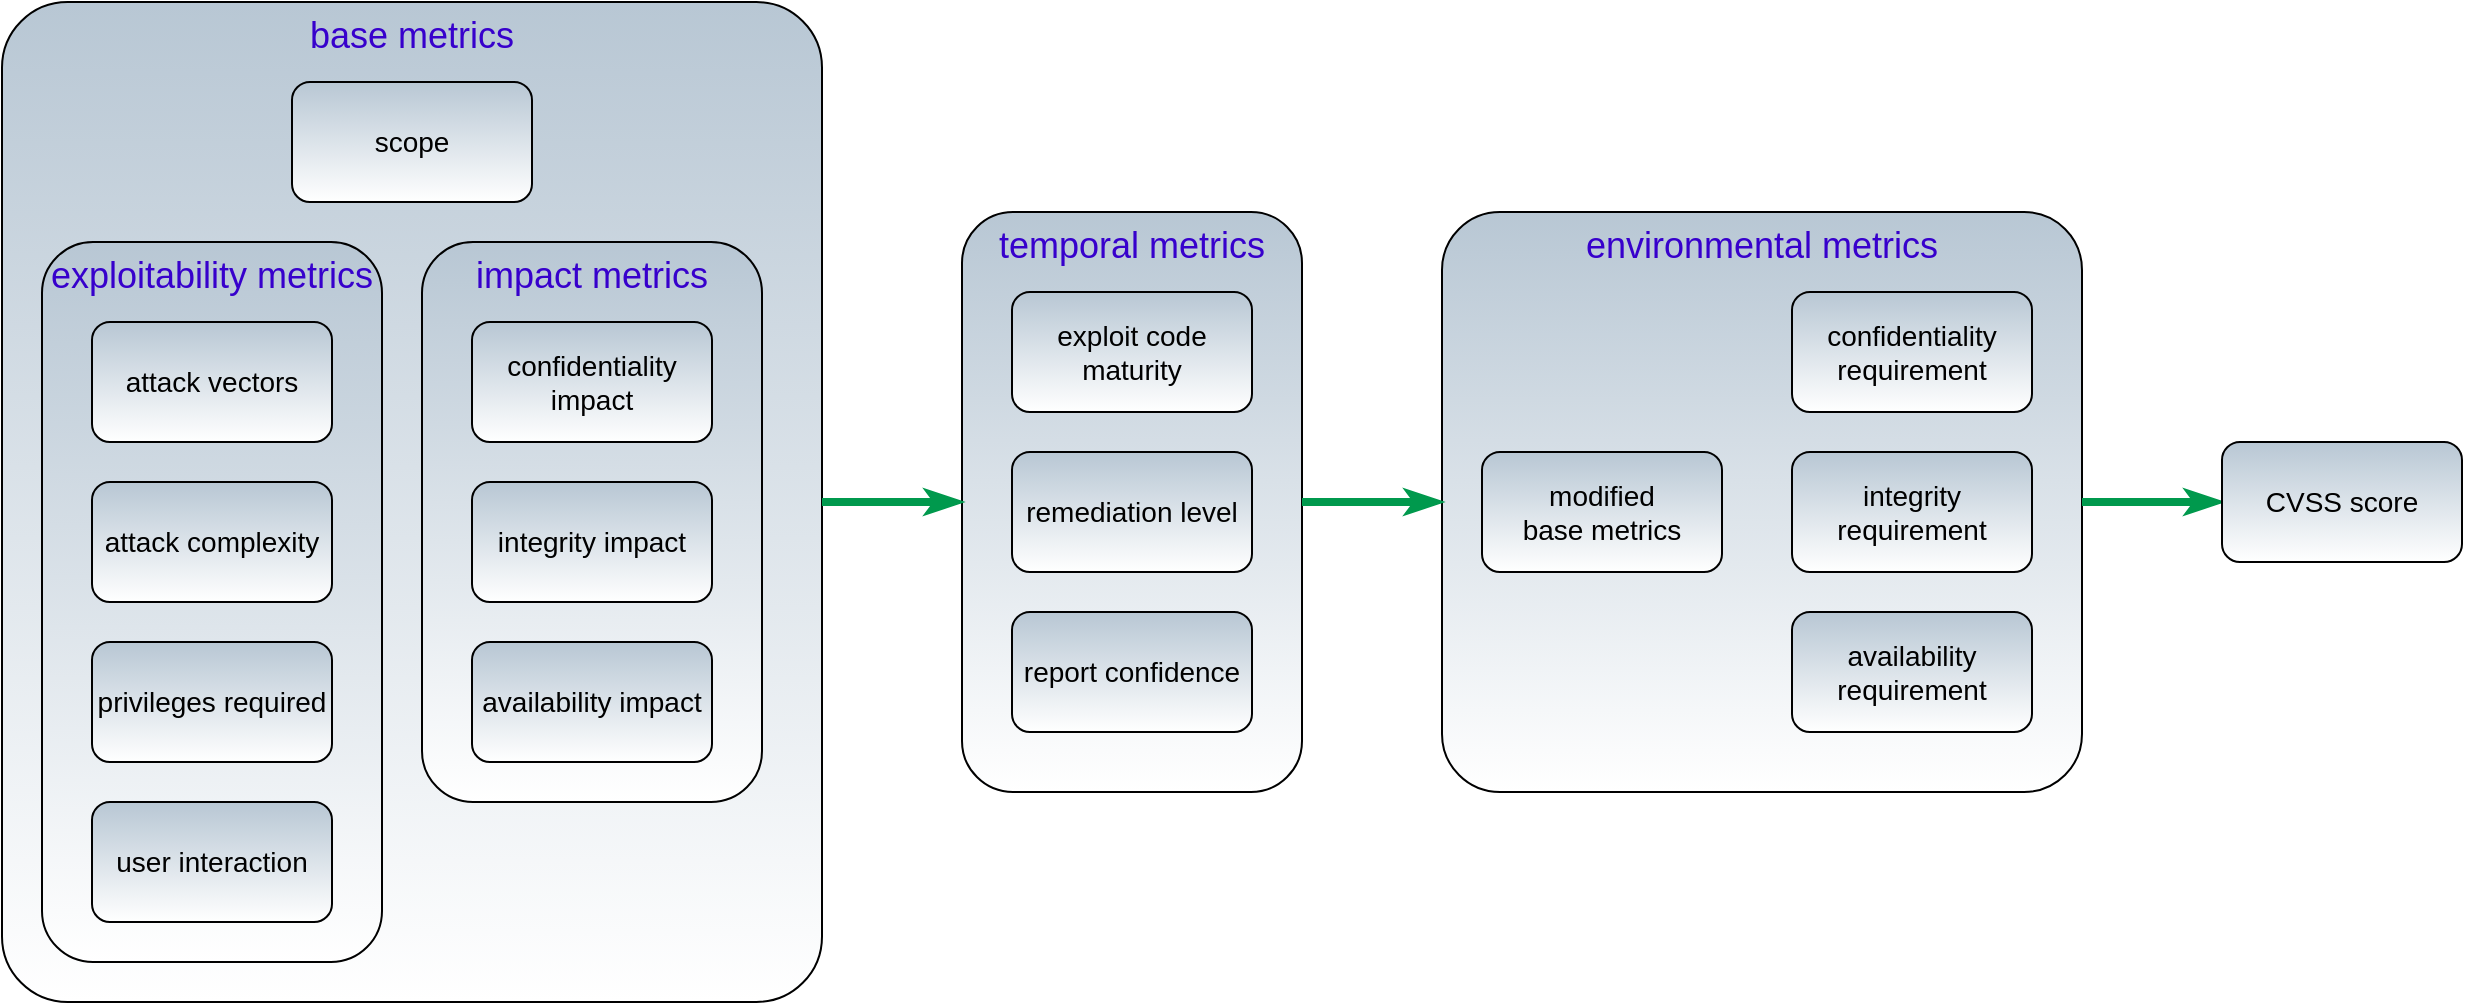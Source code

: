 <mxfile version="14.5.1" type="device"><diagram id="lwv4saxGazG3yNOLfho-" name="Page-1"><mxGraphModel dx="1481" dy="997" grid="1" gridSize="10" guides="1" tooltips="1" connect="1" arrows="1" fold="1" page="1" pageScale="1" pageWidth="1100" pageHeight="850" math="0" shadow="0"><root><mxCell id="0"/><mxCell id="1" parent="0"/><mxCell id="GdsPLl7SVpEoRSQ6v9Za-9" value="&lt;font color=&quot;#3700cc&quot; style=&quot;font-size: 18px&quot;&gt;base metrics&lt;/font&gt;" style="rounded=1;whiteSpace=wrap;html=1;shadow=0;glass=0;sketch=0;gradientColor=#ffffff;fillColor=#B8C7D4;verticalAlign=top;fontSize=18;arcSize=8;" parent="1" vertex="1"><mxGeometry x="190" y="85" width="410" height="500" as="geometry"/></mxCell><mxCell id="GdsPLl7SVpEoRSQ6v9Za-10" value="&lt;font color=&quot;#3700cc&quot; style=&quot;font-size: 18px&quot;&gt;impact metrics&lt;/font&gt;" style="rounded=1;whiteSpace=wrap;html=1;shadow=0;glass=0;sketch=0;gradientColor=#ffffff;fillColor=#B8C7D4;verticalAlign=top;fontSize=18;" parent="1" vertex="1"><mxGeometry x="400" y="205" width="170" height="280" as="geometry"/></mxCell><mxCell id="GdsPLl7SVpEoRSQ6v9Za-11" value="&lt;font color=&quot;#3700cc&quot;&gt;environmental metrics&lt;/font&gt;" style="rounded=1;whiteSpace=wrap;html=1;shadow=0;glass=0;sketch=0;gradientColor=#ffffff;fillColor=#B8C7D4;verticalAlign=top;fontSize=18;arcSize=10;" parent="1" vertex="1"><mxGeometry x="910" y="190" width="320" height="290" as="geometry"/></mxCell><mxCell id="GdsPLl7SVpEoRSQ6v9Za-12" value="&lt;font color=&quot;#3700cc&quot; style=&quot;font-size: 18px&quot;&gt;temporal metrics&lt;/font&gt;" style="rounded=1;whiteSpace=wrap;html=1;shadow=0;glass=0;sketch=0;gradientColor=#ffffff;fillColor=#B8C7D4;verticalAlign=top;fontSize=18;" parent="1" vertex="1"><mxGeometry x="670" y="190" width="170" height="290" as="geometry"/></mxCell><mxCell id="GdsPLl7SVpEoRSQ6v9Za-1" value="&lt;font style=&quot;font-size: 14px&quot;&gt;scope&lt;/font&gt;" style="rounded=1;whiteSpace=wrap;html=1;shadow=0;glass=0;sketch=0;gradientColor=#ffffff;fillColor=#B8C7D4;" parent="1" vertex="1"><mxGeometry x="335" y="125" width="120" height="60" as="geometry"/></mxCell><mxCell id="GdsPLl7SVpEoRSQ6v9Za-2" value="availability requirement" style="rounded=1;whiteSpace=wrap;html=1;shadow=0;glass=0;sketch=0;gradientColor=#ffffff;fillColor=#B8C7D4;fontSize=14;" parent="1" vertex="1"><mxGeometry x="1085" y="390" width="120" height="60" as="geometry"/></mxCell><mxCell id="GdsPLl7SVpEoRSQ6v9Za-3" value="remediation level" style="rounded=1;whiteSpace=wrap;html=1;shadow=0;glass=0;sketch=0;gradientColor=#ffffff;fillColor=#B8C7D4;fontSize=14;" parent="1" vertex="1"><mxGeometry x="695" y="310" width="120" height="60" as="geometry"/></mxCell><mxCell id="GdsPLl7SVpEoRSQ6v9Za-4" value="report confidence" style="rounded=1;whiteSpace=wrap;html=1;shadow=0;glass=0;sketch=0;gradientColor=#ffffff;fillColor=#B8C7D4;fontSize=14;" parent="1" vertex="1"><mxGeometry x="695" y="390" width="120" height="60" as="geometry"/></mxCell><mxCell id="GdsPLl7SVpEoRSQ6v9Za-5" value="exploit code maturity" style="rounded=1;whiteSpace=wrap;html=1;shadow=0;glass=0;sketch=0;gradientColor=#ffffff;fillColor=#B8C7D4;fontSize=14;" parent="1" vertex="1"><mxGeometry x="695" y="230" width="120" height="60" as="geometry"/></mxCell><mxCell id="GdsPLl7SVpEoRSQ6v9Za-6" value="integrity requirement" style="rounded=1;whiteSpace=wrap;html=1;shadow=0;glass=0;sketch=0;gradientColor=#ffffff;fillColor=#B8C7D4;fontSize=14;" parent="1" vertex="1"><mxGeometry x="1085" y="310" width="120" height="60" as="geometry"/></mxCell><mxCell id="GdsPLl7SVpEoRSQ6v9Za-7" value="modified&lt;br&gt;base metrics" style="rounded=1;whiteSpace=wrap;html=1;shadow=0;glass=0;sketch=0;gradientColor=#ffffff;fillColor=#B8C7D4;fontSize=14;" parent="1" vertex="1"><mxGeometry x="930" y="310" width="120" height="60" as="geometry"/></mxCell><mxCell id="GdsPLl7SVpEoRSQ6v9Za-8" value="confidentiality requirement" style="rounded=1;whiteSpace=wrap;html=1;shadow=0;glass=0;sketch=0;gradientColor=#ffffff;fillColor=#B8C7D4;fontSize=14;" parent="1" vertex="1"><mxGeometry x="1085" y="230" width="120" height="60" as="geometry"/></mxCell><mxCell id="GdsPLl7SVpEoRSQ6v9Za-14" value="" style="endArrow=classicThin;html=1;fontSize=18;strokeWidth=4;endFill=1;exitX=1;exitY=0.5;exitDx=0;exitDy=0;entryX=0;entryY=0.5;entryDx=0;entryDy=0;strokeColor=#00994D;" parent="1" source="GdsPLl7SVpEoRSQ6v9Za-9" target="GdsPLl7SVpEoRSQ6v9Za-12" edge="1"><mxGeometry width="50" height="50" relative="1" as="geometry"><mxPoint x="325" y="270" as="sourcePoint"/><mxPoint x="475" y="270" as="targetPoint"/></mxGeometry></mxCell><mxCell id="GdsPLl7SVpEoRSQ6v9Za-15" value="" style="endArrow=classicThin;html=1;fontSize=18;strokeWidth=4;endFill=1;exitX=1;exitY=0.5;exitDx=0;exitDy=0;entryX=0;entryY=0.5;entryDx=0;entryDy=0;strokeColor=#00994D;" parent="1" source="GdsPLl7SVpEoRSQ6v9Za-12" target="GdsPLl7SVpEoRSQ6v9Za-11" edge="1"><mxGeometry width="50" height="50" relative="1" as="geometry"><mxPoint x="595" y="350" as="sourcePoint"/><mxPoint x="755" y="270" as="targetPoint"/></mxGeometry></mxCell><mxCell id="GdsPLl7SVpEoRSQ6v9Za-19" value="" style="endArrow=classicThin;html=1;fontSize=18;strokeWidth=4;endFill=1;exitX=1;exitY=0.5;exitDx=0;exitDy=0;entryX=0;entryY=0.5;entryDx=0;entryDy=0;strokeColor=#00994D;" parent="1" source="GdsPLl7SVpEoRSQ6v9Za-11" target="UXReFRONjbdgl_DTpQlS-8" edge="1"><mxGeometry width="50" height="50" relative="1" as="geometry"><mxPoint x="825" y="300" as="sourcePoint"/><mxPoint x="825" y="340" as="targetPoint"/></mxGeometry></mxCell><mxCell id="UXReFRONjbdgl_DTpQlS-5" value="confidentiality impact" style="rounded=1;whiteSpace=wrap;html=1;shadow=0;glass=0;sketch=0;gradientColor=#ffffff;fillColor=#B8C7D4;fontSize=14;" vertex="1" parent="1"><mxGeometry x="425" y="245" width="120" height="60" as="geometry"/></mxCell><mxCell id="UXReFRONjbdgl_DTpQlS-6" value="integrity impact" style="rounded=1;whiteSpace=wrap;html=1;shadow=0;glass=0;sketch=0;gradientColor=#ffffff;fillColor=#B8C7D4;fontSize=14;" vertex="1" parent="1"><mxGeometry x="425" y="325" width="120" height="60" as="geometry"/></mxCell><mxCell id="UXReFRONjbdgl_DTpQlS-7" value="availability impact" style="rounded=1;whiteSpace=wrap;html=1;shadow=0;glass=0;sketch=0;gradientColor=#ffffff;fillColor=#B8C7D4;fontSize=14;" vertex="1" parent="1"><mxGeometry x="425" y="405" width="120" height="60" as="geometry"/></mxCell><mxCell id="UXReFRONjbdgl_DTpQlS-8" value="CVSS score" style="rounded=1;whiteSpace=wrap;html=1;shadow=0;glass=0;sketch=0;gradientColor=#ffffff;fillColor=#B8C7D4;fontSize=14;" vertex="1" parent="1"><mxGeometry x="1300" y="305" width="120" height="60" as="geometry"/></mxCell><mxCell id="UXReFRONjbdgl_DTpQlS-9" value="&lt;font color=&quot;#3700cc&quot; style=&quot;font-size: 18px&quot;&gt;exploitability metrics&lt;/font&gt;" style="rounded=1;whiteSpace=wrap;html=1;shadow=0;glass=0;sketch=0;gradientColor=#ffffff;fillColor=#B8C7D4;verticalAlign=top;fontSize=18;" vertex="1" parent="1"><mxGeometry x="210" y="205" width="170" height="360" as="geometry"/></mxCell><mxCell id="UXReFRONjbdgl_DTpQlS-1" value="&lt;font style=&quot;font-size: 14px&quot;&gt;attack vectors&lt;/font&gt;" style="rounded=1;whiteSpace=wrap;html=1;shadow=0;glass=0;sketch=0;gradientColor=#ffffff;fillColor=#B8C7D4;" vertex="1" parent="1"><mxGeometry x="235" y="245" width="120" height="60" as="geometry"/></mxCell><mxCell id="UXReFRONjbdgl_DTpQlS-2" value="attack complexity" style="rounded=1;whiteSpace=wrap;html=1;shadow=0;glass=0;sketch=0;gradientColor=#ffffff;fillColor=#B8C7D4;fontSize=14;" vertex="1" parent="1"><mxGeometry x="235" y="325" width="120" height="60" as="geometry"/></mxCell><mxCell id="UXReFRONjbdgl_DTpQlS-3" value="privileges required" style="rounded=1;whiteSpace=wrap;html=1;shadow=0;glass=0;sketch=0;gradientColor=#ffffff;fillColor=#B8C7D4;fontSize=14;" vertex="1" parent="1"><mxGeometry x="235" y="405" width="120" height="60" as="geometry"/></mxCell><mxCell id="UXReFRONjbdgl_DTpQlS-4" value="user interaction" style="rounded=1;whiteSpace=wrap;html=1;shadow=0;glass=0;sketch=0;gradientColor=#ffffff;fillColor=#B8C7D4;fontSize=14;" vertex="1" parent="1"><mxGeometry x="235" y="485" width="120" height="60" as="geometry"/></mxCell></root></mxGraphModel></diagram></mxfile>